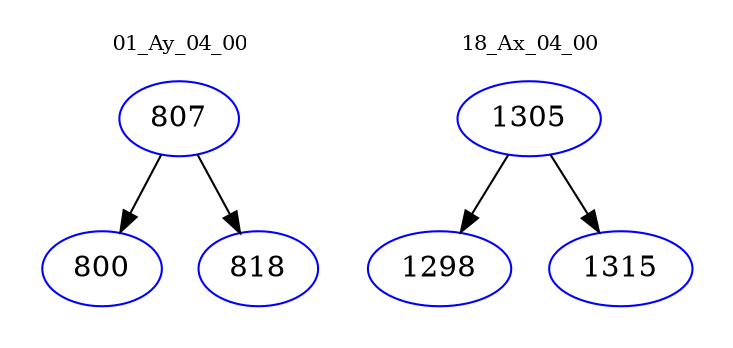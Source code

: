 digraph{
subgraph cluster_0 {
color = white
label = "01_Ay_04_00";
fontsize=10;
T0_807 [label="807", color="blue"]
T0_807 -> T0_800 [color="black"]
T0_800 [label="800", color="blue"]
T0_807 -> T0_818 [color="black"]
T0_818 [label="818", color="blue"]
}
subgraph cluster_1 {
color = white
label = "18_Ax_04_00";
fontsize=10;
T1_1305 [label="1305", color="blue"]
T1_1305 -> T1_1298 [color="black"]
T1_1298 [label="1298", color="blue"]
T1_1305 -> T1_1315 [color="black"]
T1_1315 [label="1315", color="blue"]
}
}
